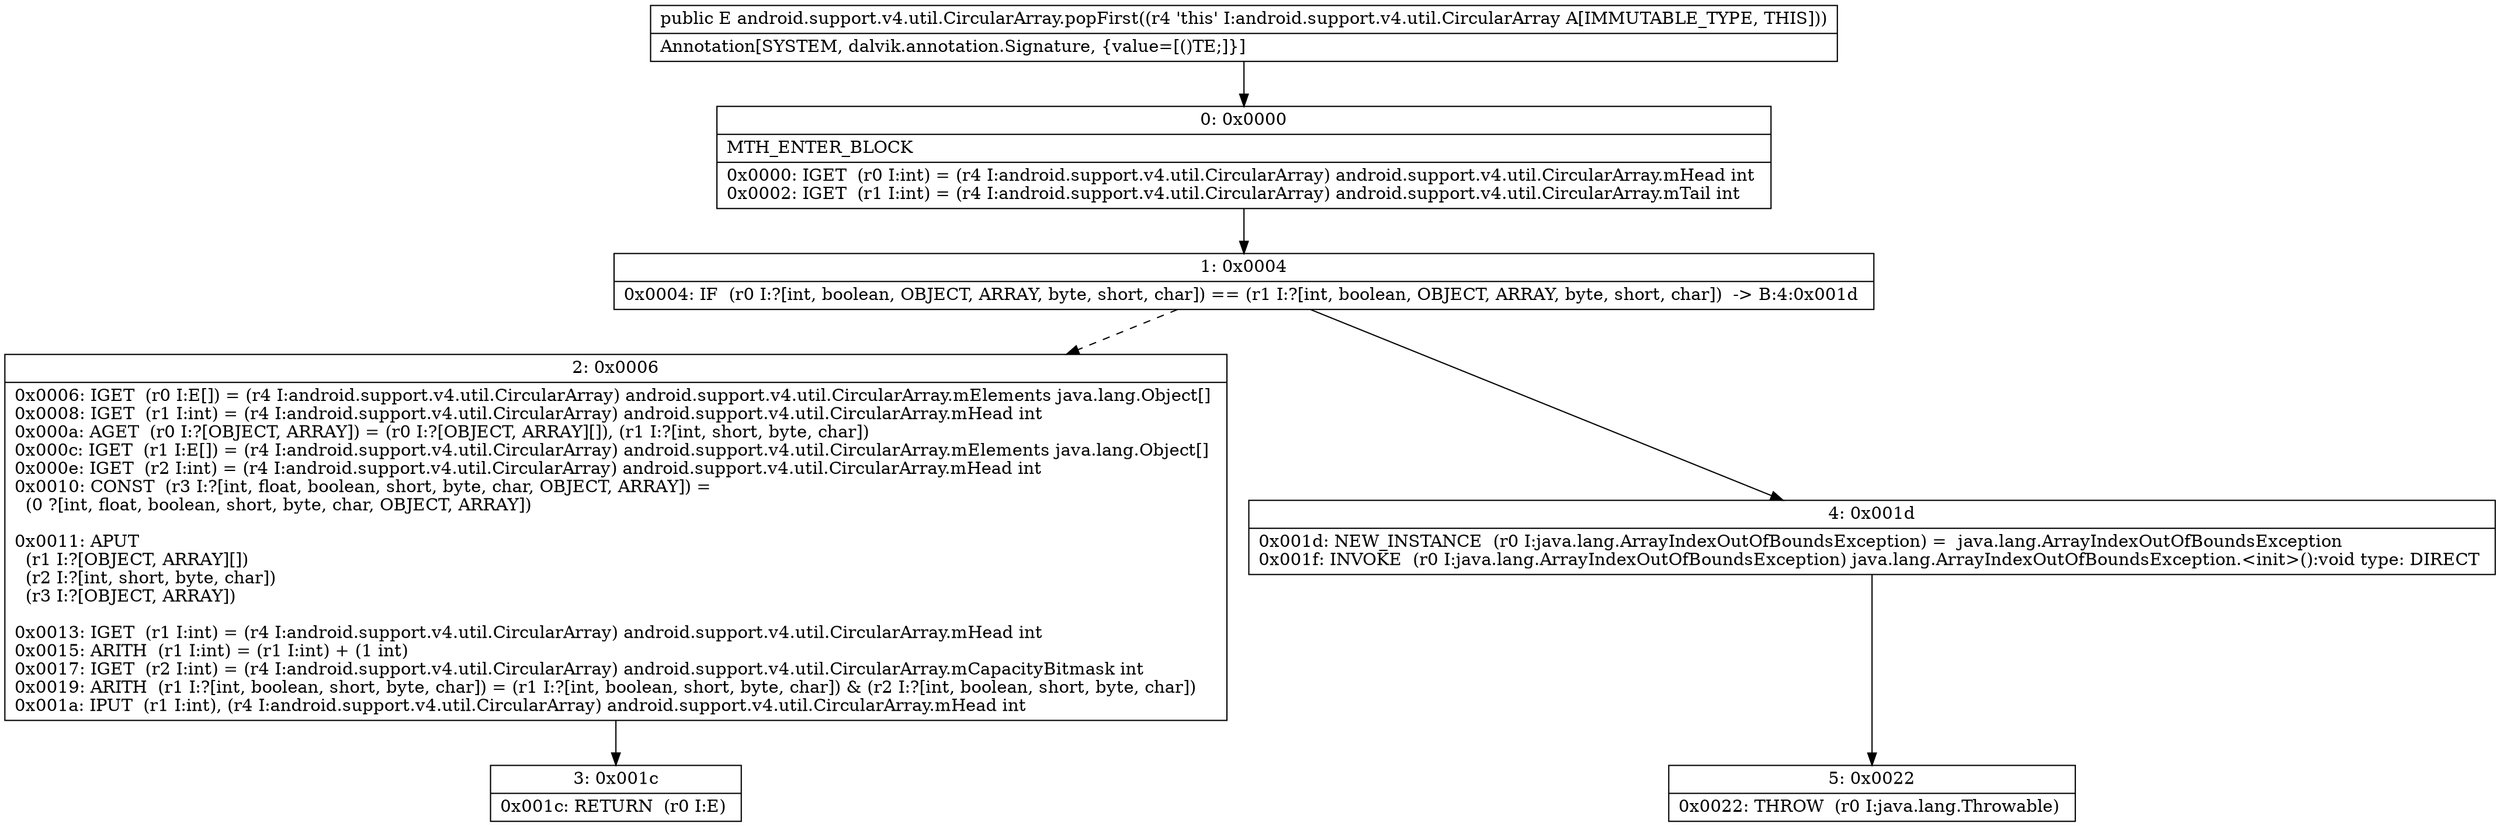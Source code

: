digraph "CFG forandroid.support.v4.util.CircularArray.popFirst()Ljava\/lang\/Object;" {
Node_0 [shape=record,label="{0\:\ 0x0000|MTH_ENTER_BLOCK\l|0x0000: IGET  (r0 I:int) = (r4 I:android.support.v4.util.CircularArray) android.support.v4.util.CircularArray.mHead int \l0x0002: IGET  (r1 I:int) = (r4 I:android.support.v4.util.CircularArray) android.support.v4.util.CircularArray.mTail int \l}"];
Node_1 [shape=record,label="{1\:\ 0x0004|0x0004: IF  (r0 I:?[int, boolean, OBJECT, ARRAY, byte, short, char]) == (r1 I:?[int, boolean, OBJECT, ARRAY, byte, short, char])  \-\> B:4:0x001d \l}"];
Node_2 [shape=record,label="{2\:\ 0x0006|0x0006: IGET  (r0 I:E[]) = (r4 I:android.support.v4.util.CircularArray) android.support.v4.util.CircularArray.mElements java.lang.Object[] \l0x0008: IGET  (r1 I:int) = (r4 I:android.support.v4.util.CircularArray) android.support.v4.util.CircularArray.mHead int \l0x000a: AGET  (r0 I:?[OBJECT, ARRAY]) = (r0 I:?[OBJECT, ARRAY][]), (r1 I:?[int, short, byte, char]) \l0x000c: IGET  (r1 I:E[]) = (r4 I:android.support.v4.util.CircularArray) android.support.v4.util.CircularArray.mElements java.lang.Object[] \l0x000e: IGET  (r2 I:int) = (r4 I:android.support.v4.util.CircularArray) android.support.v4.util.CircularArray.mHead int \l0x0010: CONST  (r3 I:?[int, float, boolean, short, byte, char, OBJECT, ARRAY]) = \l  (0 ?[int, float, boolean, short, byte, char, OBJECT, ARRAY])\l \l0x0011: APUT  \l  (r1 I:?[OBJECT, ARRAY][])\l  (r2 I:?[int, short, byte, char])\l  (r3 I:?[OBJECT, ARRAY])\l \l0x0013: IGET  (r1 I:int) = (r4 I:android.support.v4.util.CircularArray) android.support.v4.util.CircularArray.mHead int \l0x0015: ARITH  (r1 I:int) = (r1 I:int) + (1 int) \l0x0017: IGET  (r2 I:int) = (r4 I:android.support.v4.util.CircularArray) android.support.v4.util.CircularArray.mCapacityBitmask int \l0x0019: ARITH  (r1 I:?[int, boolean, short, byte, char]) = (r1 I:?[int, boolean, short, byte, char]) & (r2 I:?[int, boolean, short, byte, char]) \l0x001a: IPUT  (r1 I:int), (r4 I:android.support.v4.util.CircularArray) android.support.v4.util.CircularArray.mHead int \l}"];
Node_3 [shape=record,label="{3\:\ 0x001c|0x001c: RETURN  (r0 I:E) \l}"];
Node_4 [shape=record,label="{4\:\ 0x001d|0x001d: NEW_INSTANCE  (r0 I:java.lang.ArrayIndexOutOfBoundsException) =  java.lang.ArrayIndexOutOfBoundsException \l0x001f: INVOKE  (r0 I:java.lang.ArrayIndexOutOfBoundsException) java.lang.ArrayIndexOutOfBoundsException.\<init\>():void type: DIRECT \l}"];
Node_5 [shape=record,label="{5\:\ 0x0022|0x0022: THROW  (r0 I:java.lang.Throwable) \l}"];
MethodNode[shape=record,label="{public E android.support.v4.util.CircularArray.popFirst((r4 'this' I:android.support.v4.util.CircularArray A[IMMUTABLE_TYPE, THIS]))  | Annotation[SYSTEM, dalvik.annotation.Signature, \{value=[()TE;]\}]\l}"];
MethodNode -> Node_0;
Node_0 -> Node_1;
Node_1 -> Node_2[style=dashed];
Node_1 -> Node_4;
Node_2 -> Node_3;
Node_4 -> Node_5;
}


